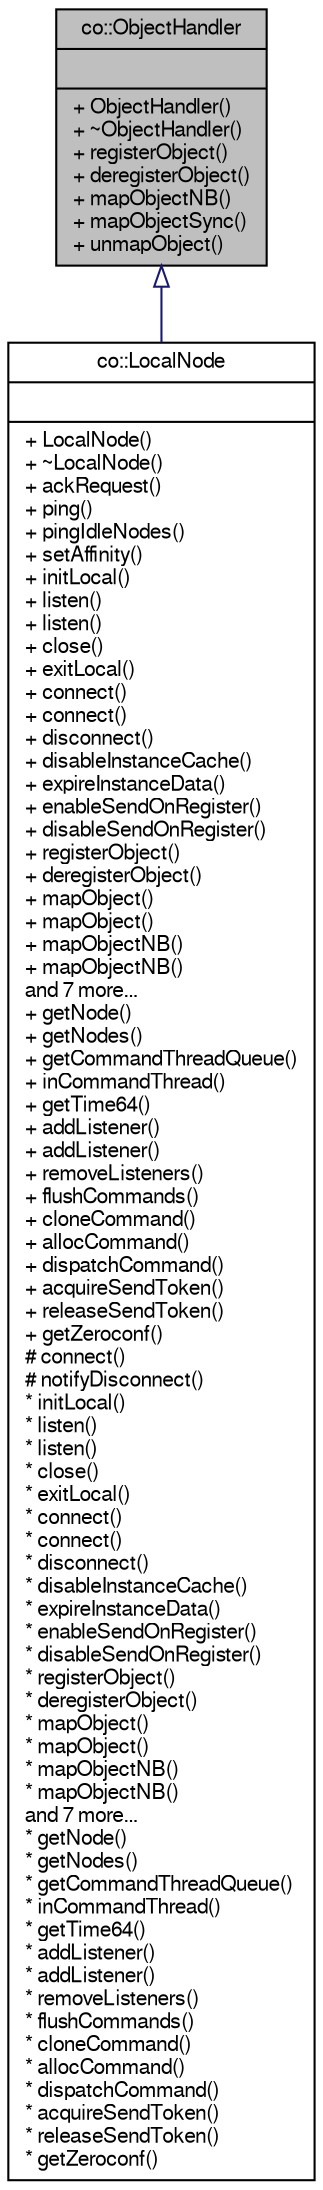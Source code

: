 digraph G
{
  edge [fontname="FreeSans",fontsize="10",labelfontname="FreeSans",labelfontsize="10"];
  node [fontname="FreeSans",fontsize="10",shape=record];
  Node1 [label="{co::ObjectHandler\n||+ ObjectHandler()\l+ ~ObjectHandler()\l+ registerObject()\l+ deregisterObject()\l+ mapObjectNB()\l+ mapObjectSync()\l+ unmapObject()\l}",height=0.2,width=0.4,color="black", fillcolor="grey75", style="filled" fontcolor="black"];
  Node1 -> Node2 [dir="back",color="midnightblue",fontsize="10",style="solid",arrowtail="onormal",fontname="FreeSans"];
  Node2 [label="{co::LocalNode\n||+ LocalNode()\l+ ~LocalNode()\l+ ackRequest()\l+ ping()\l+ pingIdleNodes()\l+ setAffinity()\l+ initLocal()\l+ listen()\l+ listen()\l+ close()\l+ exitLocal()\l+ connect()\l+ connect()\l+ disconnect()\l+ disableInstanceCache()\l+ expireInstanceData()\l+ enableSendOnRegister()\l+ disableSendOnRegister()\l+ registerObject()\l+ deregisterObject()\l+ mapObject()\l+ mapObject()\l+ mapObjectNB()\l+ mapObjectNB()\land 7 more...\l+ getNode()\l+ getNodes()\l+ getCommandThreadQueue()\l+ inCommandThread()\l+ getTime64()\l+ addListener()\l+ addListener()\l+ removeListeners()\l+ flushCommands()\l+ cloneCommand()\l+ allocCommand()\l+ dispatchCommand()\l+ acquireSendToken()\l+ releaseSendToken()\l+ getZeroconf()\l# connect()\l# notifyDisconnect()\l* initLocal()\l* listen()\l* listen()\l* close()\l* exitLocal()\l* connect()\l* connect()\l* disconnect()\l* disableInstanceCache()\l* expireInstanceData()\l* enableSendOnRegister()\l* disableSendOnRegister()\l* registerObject()\l* deregisterObject()\l* mapObject()\l* mapObject()\l* mapObjectNB()\l* mapObjectNB()\land 7 more...\l* getNode()\l* getNodes()\l* getCommandThreadQueue()\l* inCommandThread()\l* getTime64()\l* addListener()\l* addListener()\l* removeListeners()\l* flushCommands()\l* cloneCommand()\l* allocCommand()\l* dispatchCommand()\l* acquireSendToken()\l* releaseSendToken()\l* getZeroconf()\l}",height=0.2,width=0.4,color="black", fillcolor="white", style="filled",URL="$classco_1_1LocalNode.html",tooltip="Specialization of a local node."];
}
